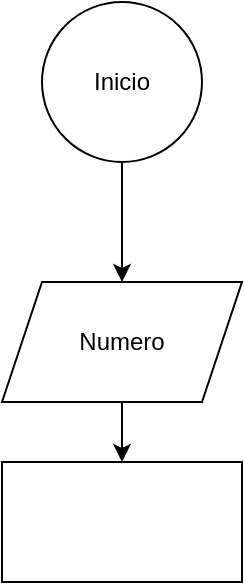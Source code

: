 <mxfile version="20.2.3" type="device"><diagram id="NMn_A9zc0xJwhZYqOF7-" name="Página-1"><mxGraphModel dx="1422" dy="794" grid="1" gridSize="10" guides="1" tooltips="1" connect="1" arrows="1" fold="1" page="1" pageScale="1" pageWidth="827" pageHeight="1169" math="0" shadow="0"><root><mxCell id="0"/><mxCell id="1" parent="0"/><mxCell id="w73EZmWMm1LrQggaauJD-7" style="edgeStyle=orthogonalEdgeStyle;rounded=0;orthogonalLoop=1;jettySize=auto;html=1;" edge="1" parent="1" source="w73EZmWMm1LrQggaauJD-6" target="w73EZmWMm1LrQggaauJD-8"><mxGeometry relative="1" as="geometry"><mxPoint x="400" y="210" as="targetPoint"/></mxGeometry></mxCell><mxCell id="w73EZmWMm1LrQggaauJD-6" value="Inicio" style="ellipse;whiteSpace=wrap;html=1;aspect=fixed;" vertex="1" parent="1"><mxGeometry x="360" y="50" width="80" height="80" as="geometry"/></mxCell><mxCell id="w73EZmWMm1LrQggaauJD-9" style="edgeStyle=orthogonalEdgeStyle;rounded=0;orthogonalLoop=1;jettySize=auto;html=1;" edge="1" parent="1" source="w73EZmWMm1LrQggaauJD-8" target="w73EZmWMm1LrQggaauJD-10"><mxGeometry relative="1" as="geometry"><mxPoint x="400" y="300" as="targetPoint"/></mxGeometry></mxCell><mxCell id="w73EZmWMm1LrQggaauJD-8" value="Numero" style="shape=parallelogram;perimeter=parallelogramPerimeter;whiteSpace=wrap;html=1;fixedSize=1;" vertex="1" parent="1"><mxGeometry x="340" y="190" width="120" height="60" as="geometry"/></mxCell><mxCell id="w73EZmWMm1LrQggaauJD-10" value="" style="rounded=0;whiteSpace=wrap;html=1;" vertex="1" parent="1"><mxGeometry x="340" y="280" width="120" height="60" as="geometry"/></mxCell></root></mxGraphModel></diagram></mxfile>